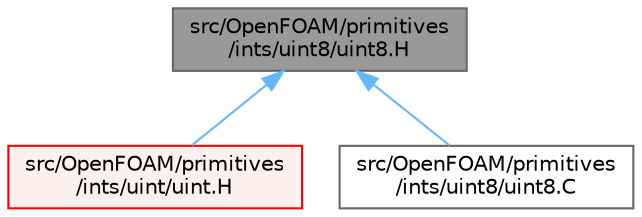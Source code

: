 digraph "src/OpenFOAM/primitives/ints/uint8/uint8.H"
{
 // LATEX_PDF_SIZE
  bgcolor="transparent";
  edge [fontname=Helvetica,fontsize=10,labelfontname=Helvetica,labelfontsize=10];
  node [fontname=Helvetica,fontsize=10,shape=box,height=0.2,width=0.4];
  Node1 [id="Node000001",label="src/OpenFOAM/primitives\l/ints/uint8/uint8.H",height=0.2,width=0.4,color="gray40", fillcolor="grey60", style="filled", fontcolor="black",tooltip="8bit unsigned integer"];
  Node1 -> Node2 [id="edge1_Node000001_Node000002",dir="back",color="steelblue1",style="solid",tooltip=" "];
  Node2 [id="Node000002",label="src/OpenFOAM/primitives\l/ints/uint/uint.H",height=0.2,width=0.4,color="red", fillcolor="#FFF0F0", style="filled",URL="$uint_8H.html",tooltip="System unsigned integer."];
  Node1 -> Node5303 [id="edge2_Node000001_Node005303",dir="back",color="steelblue1",style="solid",tooltip=" "];
  Node5303 [id="Node005303",label="src/OpenFOAM/primitives\l/ints/uint8/uint8.C",height=0.2,width=0.4,color="grey40", fillcolor="white", style="filled",URL="$uint8_8C.html",tooltip=" "];
}
